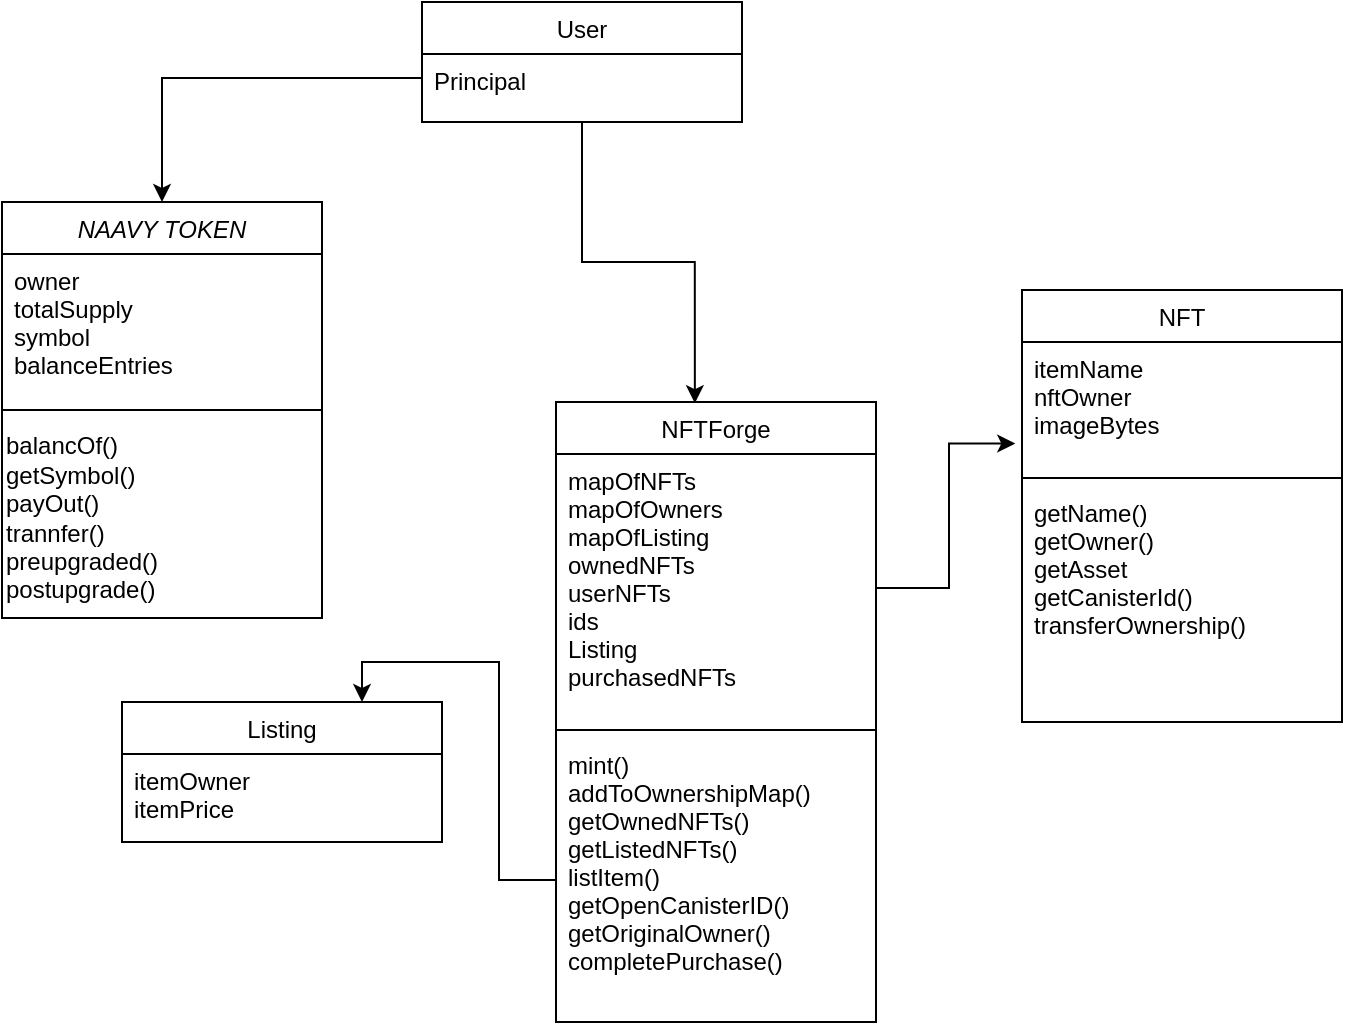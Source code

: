 <mxfile version="24.1.0" type="device">
  <diagram id="C5RBs43oDa-KdzZeNtuy" name="Page-1">
    <mxGraphModel dx="1020" dy="496" grid="1" gridSize="10" guides="1" tooltips="1" connect="1" arrows="1" fold="1" page="1" pageScale="1" pageWidth="827" pageHeight="1169" math="0" shadow="0">
      <root>
        <mxCell id="WIyWlLk6GJQsqaUBKTNV-0" />
        <mxCell id="WIyWlLk6GJQsqaUBKTNV-1" parent="WIyWlLk6GJQsqaUBKTNV-0" />
        <mxCell id="1yNr9LL1lfdNWqftyGTo-50" value="NAAVY TOKEN" style="swimlane;fontStyle=2;align=center;verticalAlign=top;childLayout=stackLayout;horizontal=1;startSize=26;horizontalStack=0;resizeParent=1;resizeLast=0;collapsible=1;marginBottom=0;rounded=0;shadow=0;strokeWidth=1;" parent="WIyWlLk6GJQsqaUBKTNV-1" vertex="1">
          <mxGeometry x="390" y="400" width="160" height="208" as="geometry">
            <mxRectangle x="230" y="140" width="160" height="26" as="alternateBounds" />
          </mxGeometry>
        </mxCell>
        <mxCell id="1yNr9LL1lfdNWqftyGTo-51" value="owner&#xa;totalSupply&#xa;symbol&#xa;balanceEntries" style="text;align=left;verticalAlign=top;spacingLeft=4;spacingRight=4;overflow=hidden;rotatable=0;points=[[0,0.5],[1,0.5]];portConstraint=eastwest;" parent="1yNr9LL1lfdNWqftyGTo-50" vertex="1">
          <mxGeometry y="26" width="160" height="74" as="geometry" />
        </mxCell>
        <mxCell id="1yNr9LL1lfdNWqftyGTo-52" value="" style="line;html=1;strokeWidth=1;align=left;verticalAlign=middle;spacingTop=-1;spacingLeft=3;spacingRight=3;rotatable=0;labelPosition=right;points=[];portConstraint=eastwest;" parent="1yNr9LL1lfdNWqftyGTo-50" vertex="1">
          <mxGeometry y="100" width="160" height="8" as="geometry" />
        </mxCell>
        <mxCell id="1yNr9LL1lfdNWqftyGTo-53" value="&lt;div style=&quot;&quot;&gt;&lt;span style=&quot;background-color: initial;&quot;&gt;balancOf()&lt;/span&gt;&lt;/div&gt;&lt;div style=&quot;&quot;&gt;&lt;span style=&quot;background-color: initial;&quot;&gt;getSymbol()&lt;/span&gt;&lt;/div&gt;&lt;div style=&quot;&quot;&gt;&lt;span style=&quot;background-color: initial;&quot;&gt;payOut()&lt;/span&gt;&lt;/div&gt;&lt;div style=&quot;&quot;&gt;&lt;span style=&quot;background-color: initial;&quot;&gt;trannfer()&lt;/span&gt;&lt;/div&gt;&lt;div style=&quot;&quot;&gt;&lt;span style=&quot;background-color: initial;&quot;&gt;preupgraded()&lt;/span&gt;&lt;/div&gt;&lt;div style=&quot;&quot;&gt;&lt;span style=&quot;background-color: initial;&quot;&gt;postupgrade()&lt;/span&gt;&lt;/div&gt;" style="text;html=1;align=left;verticalAlign=middle;resizable=0;points=[];autosize=1;strokeColor=none;fillColor=none;" parent="1yNr9LL1lfdNWqftyGTo-50" vertex="1">
          <mxGeometry y="108" width="160" height="100" as="geometry" />
        </mxCell>
        <mxCell id="1yNr9LL1lfdNWqftyGTo-54" value="NFT" style="swimlane;fontStyle=0;align=center;verticalAlign=top;childLayout=stackLayout;horizontal=1;startSize=26;horizontalStack=0;resizeParent=1;resizeLast=0;collapsible=1;marginBottom=0;rounded=0;shadow=0;strokeWidth=1;" parent="WIyWlLk6GJQsqaUBKTNV-1" vertex="1">
          <mxGeometry x="900" y="444" width="160" height="216" as="geometry">
            <mxRectangle x="550" y="140" width="160" height="26" as="alternateBounds" />
          </mxGeometry>
        </mxCell>
        <mxCell id="1yNr9LL1lfdNWqftyGTo-55" value="itemName&#xa;nftOwner&#xa;imageBytes" style="text;align=left;verticalAlign=top;spacingLeft=4;spacingRight=4;overflow=hidden;rotatable=0;points=[[0,0.5],[1,0.5]];portConstraint=eastwest;" parent="1yNr9LL1lfdNWqftyGTo-54" vertex="1">
          <mxGeometry y="26" width="160" height="64" as="geometry" />
        </mxCell>
        <mxCell id="1yNr9LL1lfdNWqftyGTo-56" value="" style="line;html=1;strokeWidth=1;align=left;verticalAlign=middle;spacingTop=-1;spacingLeft=3;spacingRight=3;rotatable=0;labelPosition=right;points=[];portConstraint=eastwest;" parent="1yNr9LL1lfdNWqftyGTo-54" vertex="1">
          <mxGeometry y="90" width="160" height="8" as="geometry" />
        </mxCell>
        <mxCell id="1yNr9LL1lfdNWqftyGTo-57" value="getName()&#xa;getOwner()&#xa;getAsset&#xa;getCanisterId()&#xa;transferOwnership()" style="text;align=left;verticalAlign=top;spacingLeft=4;spacingRight=4;overflow=hidden;rotatable=0;points=[[0,0.5],[1,0.5]];portConstraint=eastwest;" parent="1yNr9LL1lfdNWqftyGTo-54" vertex="1">
          <mxGeometry y="98" width="160" height="102" as="geometry" />
        </mxCell>
        <mxCell id="1yNr9LL1lfdNWqftyGTo-58" value="NFTForge" style="swimlane;fontStyle=0;align=center;verticalAlign=top;childLayout=stackLayout;horizontal=1;startSize=26;horizontalStack=0;resizeParent=1;resizeLast=0;collapsible=1;marginBottom=0;rounded=0;shadow=0;strokeWidth=1;" parent="WIyWlLk6GJQsqaUBKTNV-1" vertex="1">
          <mxGeometry x="667" y="500" width="160" height="310" as="geometry">
            <mxRectangle x="550" y="140" width="160" height="26" as="alternateBounds" />
          </mxGeometry>
        </mxCell>
        <mxCell id="1yNr9LL1lfdNWqftyGTo-59" value="mapOfNFTs&#xa;mapOfOwners&#xa;mapOfListing&#xa;ownedNFTs&#xa;userNFTs&#xa;ids&#xa;Listing&#xa;purchasedNFTs" style="text;align=left;verticalAlign=top;spacingLeft=4;spacingRight=4;overflow=hidden;rotatable=0;points=[[0,0.5],[1,0.5]];portConstraint=eastwest;" parent="1yNr9LL1lfdNWqftyGTo-58" vertex="1">
          <mxGeometry y="26" width="160" height="134" as="geometry" />
        </mxCell>
        <mxCell id="1yNr9LL1lfdNWqftyGTo-60" value="" style="line;html=1;strokeWidth=1;align=left;verticalAlign=middle;spacingTop=-1;spacingLeft=3;spacingRight=3;rotatable=0;labelPosition=right;points=[];portConstraint=eastwest;" parent="1yNr9LL1lfdNWqftyGTo-58" vertex="1">
          <mxGeometry y="160" width="160" height="8" as="geometry" />
        </mxCell>
        <mxCell id="1yNr9LL1lfdNWqftyGTo-61" value="mint()&#xa;addToOwnershipMap()&#xa;getOwnedNFTs()&#xa;getListedNFTs()&#xa;listItem()&#xa;getOpenCanisterID()&#xa;getOriginalOwner()&#xa;completePurchase()" style="text;align=left;verticalAlign=top;spacingLeft=4;spacingRight=4;overflow=hidden;rotatable=0;points=[[0,0.5],[1,0.5]];portConstraint=eastwest;" parent="1yNr9LL1lfdNWqftyGTo-58" vertex="1">
          <mxGeometry y="168" width="160" height="142" as="geometry" />
        </mxCell>
        <mxCell id="1yNr9LL1lfdNWqftyGTo-62" value="Listing" style="swimlane;fontStyle=0;align=center;verticalAlign=top;childLayout=stackLayout;horizontal=1;startSize=26;horizontalStack=0;resizeParent=1;resizeLast=0;collapsible=1;marginBottom=0;rounded=0;shadow=0;strokeWidth=1;" parent="WIyWlLk6GJQsqaUBKTNV-1" vertex="1">
          <mxGeometry x="450" y="650" width="160" height="70" as="geometry">
            <mxRectangle x="550" y="140" width="160" height="26" as="alternateBounds" />
          </mxGeometry>
        </mxCell>
        <mxCell id="1yNr9LL1lfdNWqftyGTo-63" value="itemOwner&#xa;itemPrice" style="text;align=left;verticalAlign=top;spacingLeft=4;spacingRight=4;overflow=hidden;rotatable=0;points=[[0,0.5],[1,0.5]];portConstraint=eastwest;" parent="1yNr9LL1lfdNWqftyGTo-62" vertex="1">
          <mxGeometry y="26" width="160" height="44" as="geometry" />
        </mxCell>
        <mxCell id="1yNr9LL1lfdNWqftyGTo-64" value="User" style="swimlane;fontStyle=0;align=center;verticalAlign=top;childLayout=stackLayout;horizontal=1;startSize=26;horizontalStack=0;resizeParent=1;resizeLast=0;collapsible=1;marginBottom=0;rounded=0;shadow=0;strokeWidth=1;" parent="WIyWlLk6GJQsqaUBKTNV-1" vertex="1">
          <mxGeometry x="600" y="300" width="160" height="60" as="geometry">
            <mxRectangle x="550" y="140" width="160" height="26" as="alternateBounds" />
          </mxGeometry>
        </mxCell>
        <mxCell id="1yNr9LL1lfdNWqftyGTo-65" value="Principal" style="text;align=left;verticalAlign=top;spacingLeft=4;spacingRight=4;overflow=hidden;rotatable=0;points=[[0,0.5],[1,0.5]];portConstraint=eastwest;" parent="1yNr9LL1lfdNWqftyGTo-64" vertex="1">
          <mxGeometry y="26" width="160" height="24" as="geometry" />
        </mxCell>
        <mxCell id="1yNr9LL1lfdNWqftyGTo-66" style="edgeStyle=orthogonalEdgeStyle;rounded=0;orthogonalLoop=1;jettySize=auto;html=1;entryX=0.5;entryY=0;entryDx=0;entryDy=0;" parent="WIyWlLk6GJQsqaUBKTNV-1" source="1yNr9LL1lfdNWqftyGTo-65" target="1yNr9LL1lfdNWqftyGTo-50" edge="1">
          <mxGeometry relative="1" as="geometry" />
        </mxCell>
        <mxCell id="1yNr9LL1lfdNWqftyGTo-67" style="edgeStyle=orthogonalEdgeStyle;rounded=0;orthogonalLoop=1;jettySize=auto;html=1;exitX=0.5;exitY=1;exitDx=0;exitDy=0;entryX=0.434;entryY=0.002;entryDx=0;entryDy=0;entryPerimeter=0;" parent="WIyWlLk6GJQsqaUBKTNV-1" source="1yNr9LL1lfdNWqftyGTo-64" target="1yNr9LL1lfdNWqftyGTo-58" edge="1">
          <mxGeometry relative="1" as="geometry" />
        </mxCell>
        <mxCell id="1yNr9LL1lfdNWqftyGTo-68" style="edgeStyle=orthogonalEdgeStyle;rounded=0;orthogonalLoop=1;jettySize=auto;html=1;entryX=-0.021;entryY=0.793;entryDx=0;entryDy=0;entryPerimeter=0;" parent="WIyWlLk6GJQsqaUBKTNV-1" source="1yNr9LL1lfdNWqftyGTo-59" target="1yNr9LL1lfdNWqftyGTo-55" edge="1">
          <mxGeometry relative="1" as="geometry" />
        </mxCell>
        <mxCell id="1yNr9LL1lfdNWqftyGTo-69" style="edgeStyle=orthogonalEdgeStyle;rounded=0;orthogonalLoop=1;jettySize=auto;html=1;entryX=0.75;entryY=0;entryDx=0;entryDy=0;" parent="WIyWlLk6GJQsqaUBKTNV-1" source="1yNr9LL1lfdNWqftyGTo-61" target="1yNr9LL1lfdNWqftyGTo-62" edge="1">
          <mxGeometry relative="1" as="geometry" />
        </mxCell>
      </root>
    </mxGraphModel>
  </diagram>
</mxfile>
